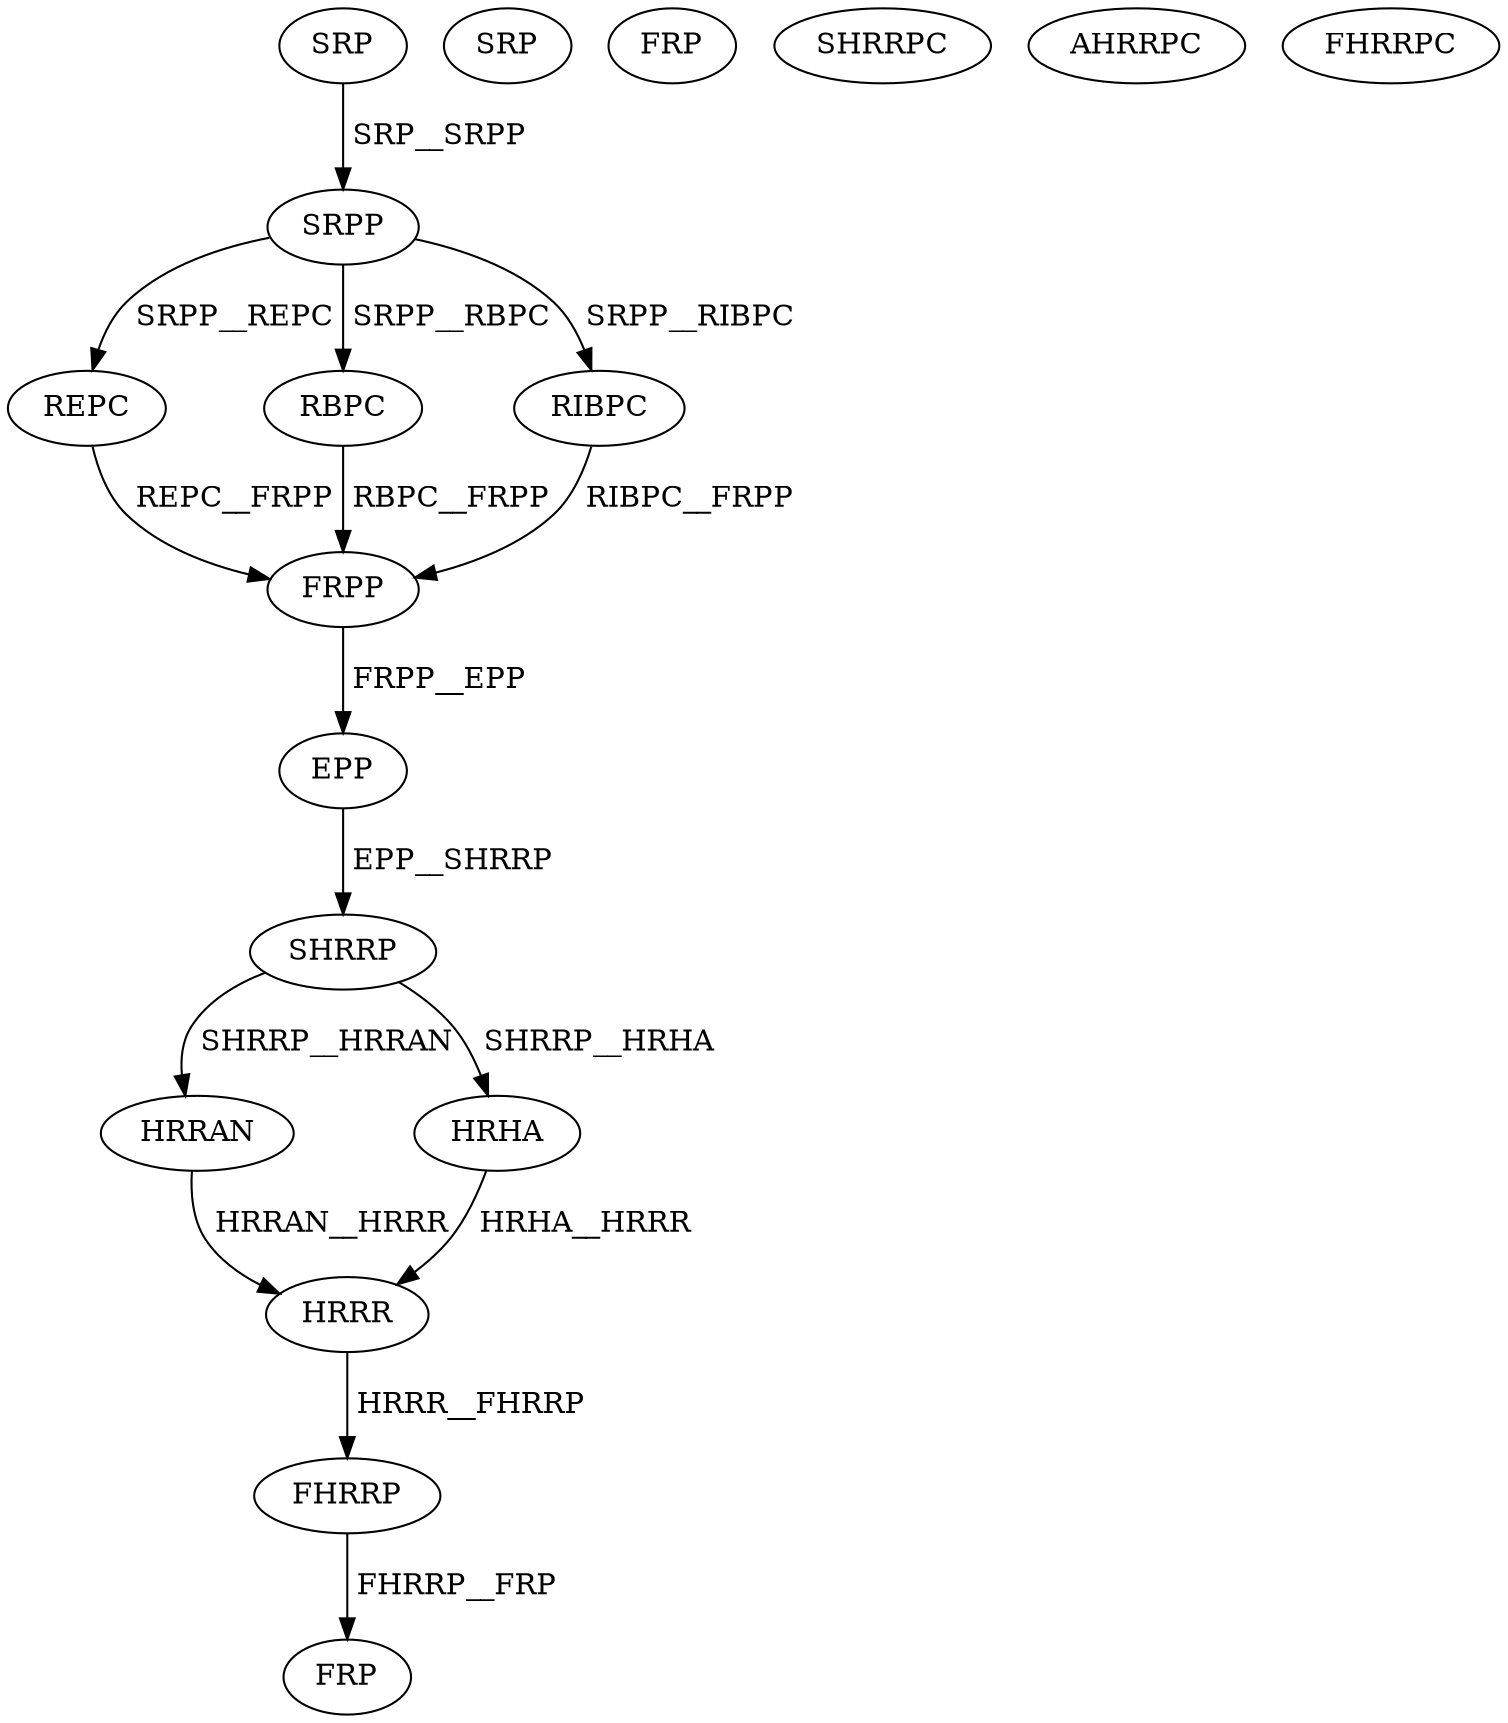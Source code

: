 digraph G { 
1 [label="SRP",color=black,fontcolor=black];
2 [label="SRPP",color=black,fontcolor=black];
3 [label="REPC",color=black,fontcolor=black];
4 [label="RBPC",color=black,fontcolor=black];
5 [label="RIBPC",color=black,fontcolor=black];
6 [label="FRPP",color=black,fontcolor=black];
7 [label="EPP",color=black,fontcolor=black];
8 [label="SHRRP",color=black,fontcolor=black];
9 [label="SRP",color=black,fontcolor=black];
10 [label="FRP",color=black,fontcolor=black];
11 [label="HRRAN",color=black,fontcolor=black];
12 [label="HRHA",color=black,fontcolor=black];
13 [label="SHRRPC",color=black,fontcolor=black];
14 [label="AHRRPC",color=black,fontcolor=black];
15 [label="FHRRPC",color=black,fontcolor=black];
16 [label="HRRR",color=black,fontcolor=black];
17 [label="FHRRP",color=black,fontcolor=black];
18 [label="FRP",color=black,fontcolor=black];
1->2[label=" SRP__SRPP",color=black,fontcolor=black];
2->3[label=" SRPP__REPC",color=black,fontcolor=black];
2->4[label=" SRPP__RBPC",color=black,fontcolor=black];
2->5[label=" SRPP__RIBPC",color=black,fontcolor=black];
3->6[label=" REPC__FRPP",color=black,fontcolor=black];
4->6[label=" RBPC__FRPP",color=black,fontcolor=black];
5->6[label=" RIBPC__FRPP",color=black,fontcolor=black];
6->7[label=" FRPP__EPP",color=black,fontcolor=black];
7->8[label=" EPP__SHRRP",color=black,fontcolor=black];
8->11[label=" SHRRP__HRRAN",color=black,fontcolor=black];
8->12[label=" SHRRP__HRHA",color=black,fontcolor=black];
11->16[label=" HRRAN__HRRR",color=black,fontcolor=black];
12->16[label=" HRHA__HRRR",color=black,fontcolor=black];
16->17[label=" HRRR__FHRRP",color=black,fontcolor=black];
17->18[label=" FHRRP__FRP",color=black,fontcolor=black];
}
